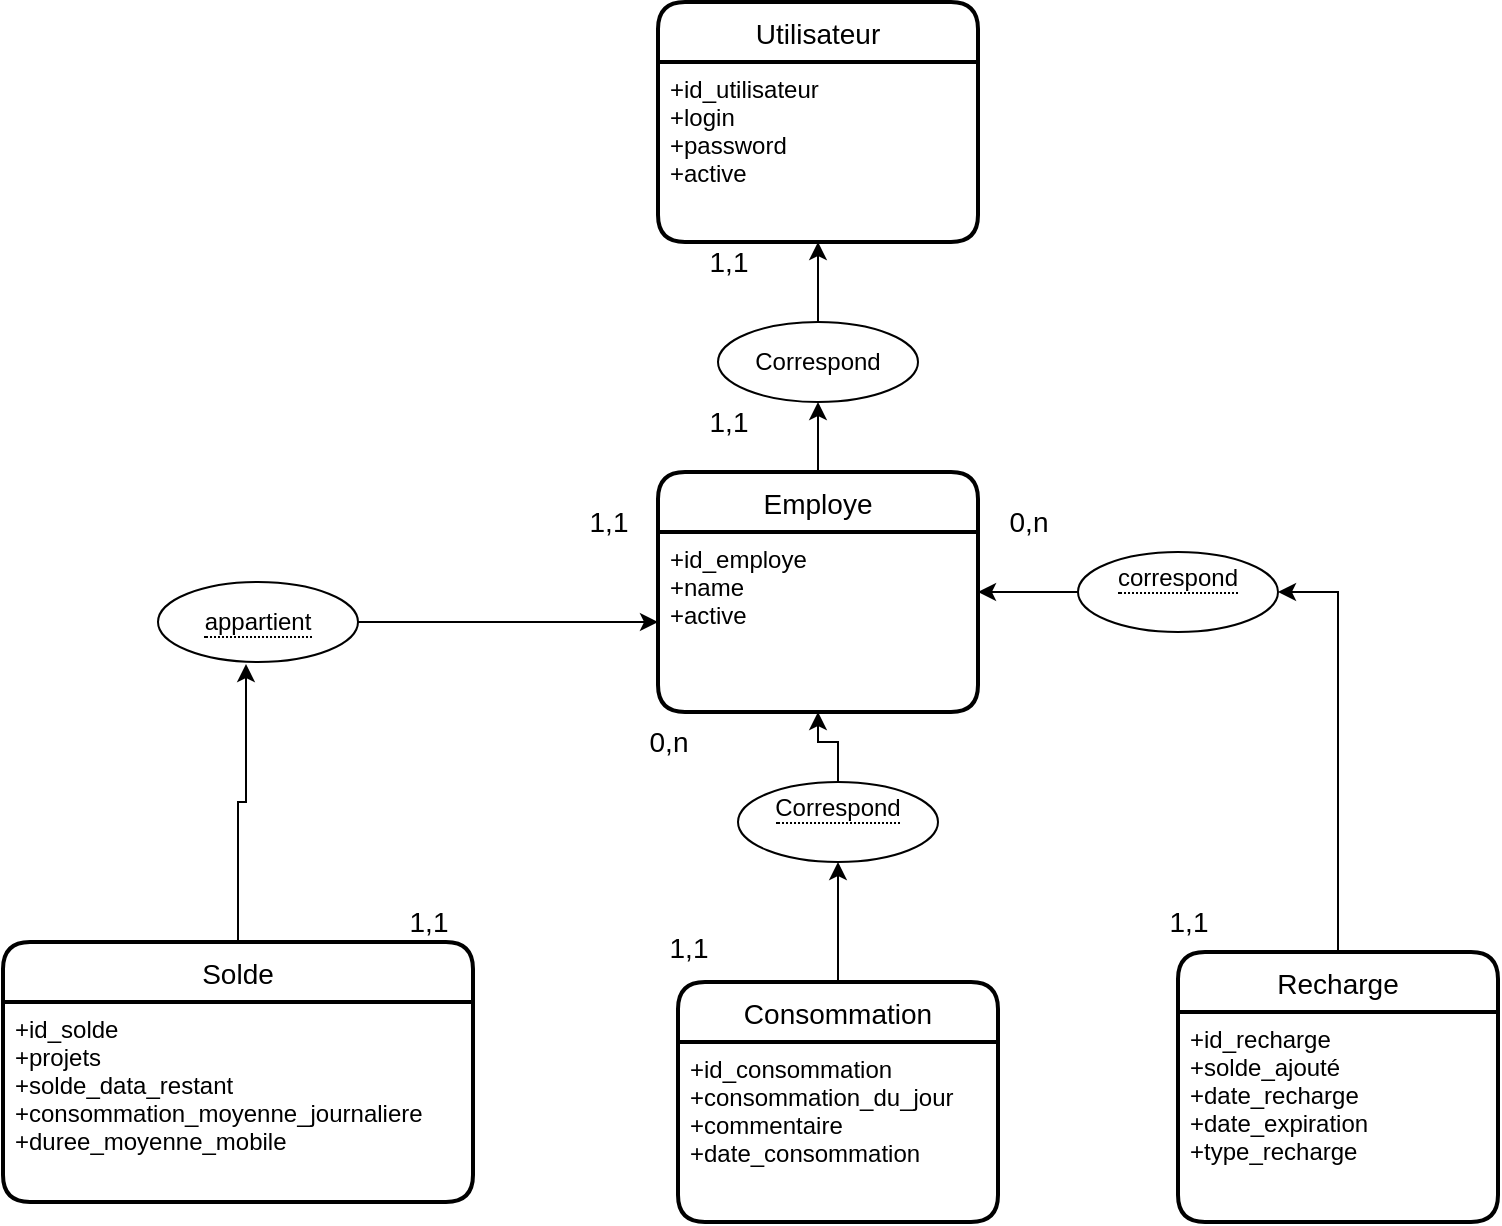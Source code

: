 <mxfile version="13.6.5" type="github">
  <diagram id="XNAhClGBbjb06SnyfVDq" name="Page-1">
    <mxGraphModel dx="801" dy="1663" grid="1" gridSize="10" guides="1" tooltips="1" connect="1" arrows="1" fold="1" page="1" pageScale="1" pageWidth="827" pageHeight="1169" math="0" shadow="0">
      <root>
        <mxCell id="0" />
        <mxCell id="1" parent="0" />
        <mxCell id="x97qK44pdzID6g6w5QUF-141" style="edgeStyle=orthogonalEdgeStyle;rounded=0;orthogonalLoop=1;jettySize=auto;html=1;exitX=0;exitY=0.5;exitDx=0;exitDy=0;entryX=1;entryY=0.5;entryDx=0;entryDy=0;strokeColor=#000000;" parent="1" source="x97qK44pdzID6g6w5QUF-99" target="x97qK44pdzID6g6w5QUF-130" edge="1">
          <mxGeometry relative="1" as="geometry" />
        </mxCell>
        <mxCell id="x97qK44pdzID6g6w5QUF-99" value="&lt;span style=&quot;border-bottom: 1px dotted&quot;&gt;correspond&lt;br&gt;&lt;br&gt;&lt;/span&gt;" style="ellipse;whiteSpace=wrap;html=1;align=center;" parent="1" vertex="1">
          <mxGeometry x="560" y="275" width="100" height="40" as="geometry" />
        </mxCell>
        <mxCell id="x97qK44pdzID6g6w5QUF-133" style="edgeStyle=orthogonalEdgeStyle;rounded=0;orthogonalLoop=1;jettySize=auto;html=1;entryX=0.44;entryY=1.025;entryDx=0;entryDy=0;entryPerimeter=0;strokeColor=#000000;" parent="1" source="x97qK44pdzID6g6w5QUF-92" target="x97qK44pdzID6g6w5QUF-132" edge="1">
          <mxGeometry relative="1" as="geometry" />
        </mxCell>
        <mxCell id="x97qK44pdzID6g6w5QUF-113" value="&lt;font style=&quot;font-size: 14px&quot;&gt;1,1&lt;/font&gt;" style="text;html=1;align=center;verticalAlign=middle;resizable=0;points=[];autosize=1;" parent="1" vertex="1">
          <mxGeometry x="600" y="450" width="30" height="20" as="geometry" />
        </mxCell>
        <mxCell id="x97qK44pdzID6g6w5QUF-114" value="&lt;font style=&quot;font-size: 14px&quot;&gt;0,n&lt;/font&gt;" style="text;html=1;align=center;verticalAlign=middle;resizable=0;points=[];autosize=1;" parent="1" vertex="1">
          <mxGeometry x="520" y="250" width="30" height="20" as="geometry" />
        </mxCell>
        <mxCell id="x97qK44pdzID6g6w5QUF-115" style="edgeStyle=orthogonalEdgeStyle;rounded=0;orthogonalLoop=1;jettySize=auto;html=1;entryX=1;entryY=0.5;entryDx=0;entryDy=0;strokeColor=#000000;" parent="1" source="x97qK44pdzID6g6w5QUF-95" target="x97qK44pdzID6g6w5QUF-99" edge="1">
          <mxGeometry relative="1" as="geometry" />
        </mxCell>
        <mxCell id="x97qK44pdzID6g6w5QUF-142" style="edgeStyle=orthogonalEdgeStyle;rounded=0;orthogonalLoop=1;jettySize=auto;html=1;strokeColor=#000000;" parent="1" source="x97qK44pdzID6g6w5QUF-124" target="x97qK44pdzID6g6w5QUF-131" edge="1">
          <mxGeometry relative="1" as="geometry" />
        </mxCell>
        <mxCell id="x97qK44pdzID6g6w5QUF-124" value="&lt;span style=&quot;border-bottom: 1px dotted&quot;&gt;Correspond&lt;br&gt;&lt;br&gt;&lt;/span&gt;" style="ellipse;whiteSpace=wrap;html=1;align=center;" parent="1" vertex="1">
          <mxGeometry x="390" y="390" width="100" height="40" as="geometry" />
        </mxCell>
        <mxCell id="x97qK44pdzID6g6w5QUF-127" style="edgeStyle=orthogonalEdgeStyle;rounded=0;orthogonalLoop=1;jettySize=auto;html=1;strokeColor=#000000;" parent="1" source="x97qK44pdzID6g6w5QUF-122" target="x97qK44pdzID6g6w5QUF-124" edge="1">
          <mxGeometry relative="1" as="geometry">
            <mxPoint x="330" y="280" as="targetPoint" />
          </mxGeometry>
        </mxCell>
        <mxCell id="x97qK44pdzID6g6w5QUF-128" value="&lt;font style=&quot;font-size: 14px&quot;&gt;1,1&lt;/font&gt;" style="text;html=1;align=center;verticalAlign=middle;resizable=0;points=[];autosize=1;" parent="1" vertex="1">
          <mxGeometry x="350" y="462.5" width="30" height="20" as="geometry" />
        </mxCell>
        <mxCell id="x97qK44pdzID6g6w5QUF-129" value="&lt;font style=&quot;font-size: 14px&quot;&gt;0,n&lt;/font&gt;" style="text;html=1;align=center;verticalAlign=middle;resizable=0;points=[];autosize=1;" parent="1" vertex="1">
          <mxGeometry x="340" y="360" width="30" height="20" as="geometry" />
        </mxCell>
        <mxCell id="x97qK44pdzID6g6w5QUF-134" style="edgeStyle=orthogonalEdgeStyle;rounded=0;orthogonalLoop=1;jettySize=auto;html=1;entryX=0;entryY=0.5;entryDx=0;entryDy=0;strokeColor=#000000;" parent="1" source="x97qK44pdzID6g6w5QUF-132" target="x97qK44pdzID6g6w5QUF-131" edge="1">
          <mxGeometry relative="1" as="geometry" />
        </mxCell>
        <mxCell id="x97qK44pdzID6g6w5QUF-132" value="&lt;span style=&quot;border-bottom: 1px dotted&quot;&gt;appartient&lt;/span&gt;" style="ellipse;whiteSpace=wrap;html=1;align=center;" parent="1" vertex="1">
          <mxGeometry x="100" y="290" width="100" height="40" as="geometry" />
        </mxCell>
        <mxCell id="x97qK44pdzID6g6w5QUF-135" value="&lt;font style=&quot;font-size: 14px&quot;&gt;1,1&lt;/font&gt;" style="text;html=1;align=center;verticalAlign=middle;resizable=0;points=[];autosize=1;" parent="1" vertex="1">
          <mxGeometry x="220" y="450" width="30" height="20" as="geometry" />
        </mxCell>
        <mxCell id="x97qK44pdzID6g6w5QUF-137" value="&lt;font style=&quot;font-size: 14px&quot;&gt;1,1&lt;/font&gt;" style="text;html=1;align=center;verticalAlign=middle;resizable=0;points=[];autosize=1;" parent="1" vertex="1">
          <mxGeometry x="310" y="250" width="30" height="20" as="geometry" />
        </mxCell>
        <mxCell id="x97qK44pdzID6g6w5QUF-92" value="Solde" style="swimlane;childLayout=stackLayout;horizontal=1;startSize=30;horizontalStack=0;rounded=1;fontSize=14;fontStyle=0;strokeWidth=2;resizeParent=0;resizeLast=1;shadow=0;dashed=0;align=center;" parent="1" vertex="1">
          <mxGeometry x="22.5" y="470" width="235" height="130" as="geometry" />
        </mxCell>
        <mxCell id="x97qK44pdzID6g6w5QUF-93" value="+id_solde&#xa;+projets&#xa;+solde_data_restant&#xa;+consommation_moyenne_journaliere&#xa;+duree_moyenne_mobile" style="align=left;strokeColor=none;fillColor=none;spacingLeft=4;fontSize=12;verticalAlign=top;resizable=0;rotatable=0;part=1;" parent="x97qK44pdzID6g6w5QUF-92" vertex="1">
          <mxGeometry y="30" width="235" height="100" as="geometry" />
        </mxCell>
        <mxCell id="x97qK44pdzID6g6w5QUF-121" value="Consommation" style="swimlane;childLayout=stackLayout;horizontal=1;startSize=30;horizontalStack=0;rounded=1;fontSize=14;fontStyle=0;strokeWidth=2;resizeParent=0;resizeLast=1;shadow=0;dashed=0;align=center;" parent="1" vertex="1">
          <mxGeometry x="360" y="490" width="160" height="120" as="geometry" />
        </mxCell>
        <mxCell id="x97qK44pdzID6g6w5QUF-122" value="+id_consommation&#xa;+consommation_du_jour&#xa;+commentaire&#xa;+date_consommation" style="align=left;strokeColor=none;fillColor=none;spacingLeft=4;fontSize=12;verticalAlign=top;resizable=0;rotatable=0;part=1;" parent="x97qK44pdzID6g6w5QUF-121" vertex="1">
          <mxGeometry y="30" width="160" height="90" as="geometry" />
        </mxCell>
        <mxCell id="TX5LGnyhqIQ3j0AgwXFZ-8" style="edgeStyle=orthogonalEdgeStyle;rounded=0;orthogonalLoop=1;jettySize=auto;html=1;entryX=0.5;entryY=1;entryDx=0;entryDy=0;" edge="1" parent="1" source="x97qK44pdzID6g6w5QUF-130" target="TX5LGnyhqIQ3j0AgwXFZ-7">
          <mxGeometry relative="1" as="geometry" />
        </mxCell>
        <mxCell id="x97qK44pdzID6g6w5QUF-130" value="Employe" style="swimlane;childLayout=stackLayout;horizontal=1;startSize=30;horizontalStack=0;rounded=1;fontSize=14;fontStyle=0;strokeWidth=2;resizeParent=0;resizeLast=1;shadow=0;dashed=0;align=center;" parent="1" vertex="1">
          <mxGeometry x="350" y="235" width="160" height="120" as="geometry" />
        </mxCell>
        <mxCell id="x97qK44pdzID6g6w5QUF-131" value="+id_employe&#xa;+name&#xa;+active" style="align=left;strokeColor=none;fillColor=none;spacingLeft=4;fontSize=12;verticalAlign=top;resizable=0;rotatable=0;part=1;" parent="x97qK44pdzID6g6w5QUF-130" vertex="1">
          <mxGeometry y="30" width="160" height="90" as="geometry" />
        </mxCell>
        <mxCell id="TX5LGnyhqIQ3j0AgwXFZ-9" style="edgeStyle=orthogonalEdgeStyle;rounded=0;orthogonalLoop=1;jettySize=auto;html=1;" edge="1" parent="1" source="TX5LGnyhqIQ3j0AgwXFZ-7" target="TX5LGnyhqIQ3j0AgwXFZ-6">
          <mxGeometry relative="1" as="geometry" />
        </mxCell>
        <mxCell id="TX5LGnyhqIQ3j0AgwXFZ-7" value="Correspond" style="ellipse;whiteSpace=wrap;html=1;align=center;" vertex="1" parent="1">
          <mxGeometry x="380" y="160" width="100" height="40" as="geometry" />
        </mxCell>
        <mxCell id="TX5LGnyhqIQ3j0AgwXFZ-5" value="Utilisateur" style="swimlane;childLayout=stackLayout;horizontal=1;startSize=30;horizontalStack=0;rounded=1;fontSize=14;fontStyle=0;strokeWidth=2;resizeParent=0;resizeLast=1;shadow=0;dashed=0;align=center;" vertex="1" parent="1">
          <mxGeometry x="350" width="160" height="120" as="geometry" />
        </mxCell>
        <mxCell id="TX5LGnyhqIQ3j0AgwXFZ-6" value="+id_utilisateur&#xa;+login&#xa;+password&#xa;+active" style="align=left;strokeColor=none;fillColor=none;spacingLeft=4;fontSize=12;verticalAlign=top;resizable=0;rotatable=0;part=1;" vertex="1" parent="TX5LGnyhqIQ3j0AgwXFZ-5">
          <mxGeometry y="30" width="160" height="90" as="geometry" />
        </mxCell>
        <mxCell id="TX5LGnyhqIQ3j0AgwXFZ-10" value="&lt;font style=&quot;font-size: 14px&quot;&gt;1,1&lt;/font&gt;" style="text;html=1;align=center;verticalAlign=middle;resizable=0;points=[];autosize=1;" vertex="1" parent="1">
          <mxGeometry x="370" y="200" width="30" height="20" as="geometry" />
        </mxCell>
        <mxCell id="TX5LGnyhqIQ3j0AgwXFZ-11" value="&lt;font style=&quot;font-size: 14px&quot;&gt;1,1&lt;/font&gt;" style="text;html=1;align=center;verticalAlign=middle;resizable=0;points=[];autosize=1;" vertex="1" parent="1">
          <mxGeometry x="370" y="120" width="30" height="20" as="geometry" />
        </mxCell>
        <mxCell id="x97qK44pdzID6g6w5QUF-94" value="Recharge" style="swimlane;childLayout=stackLayout;horizontal=1;startSize=30;horizontalStack=0;rounded=1;fontSize=14;fontStyle=0;strokeWidth=2;resizeParent=0;resizeLast=1;shadow=0;dashed=0;align=center;" parent="1" vertex="1">
          <mxGeometry x="610" y="475" width="160" height="135" as="geometry" />
        </mxCell>
        <mxCell id="x97qK44pdzID6g6w5QUF-95" value="+id_recharge&#xa;+solde_ajouté&#xa;+date_recharge&#xa;+date_expiration&#xa;+type_recharge" style="align=left;strokeColor=none;fillColor=none;spacingLeft=4;fontSize=12;verticalAlign=top;resizable=0;rotatable=0;part=1;" parent="x97qK44pdzID6g6w5QUF-94" vertex="1">
          <mxGeometry y="30" width="160" height="105" as="geometry" />
        </mxCell>
      </root>
    </mxGraphModel>
  </diagram>
</mxfile>
